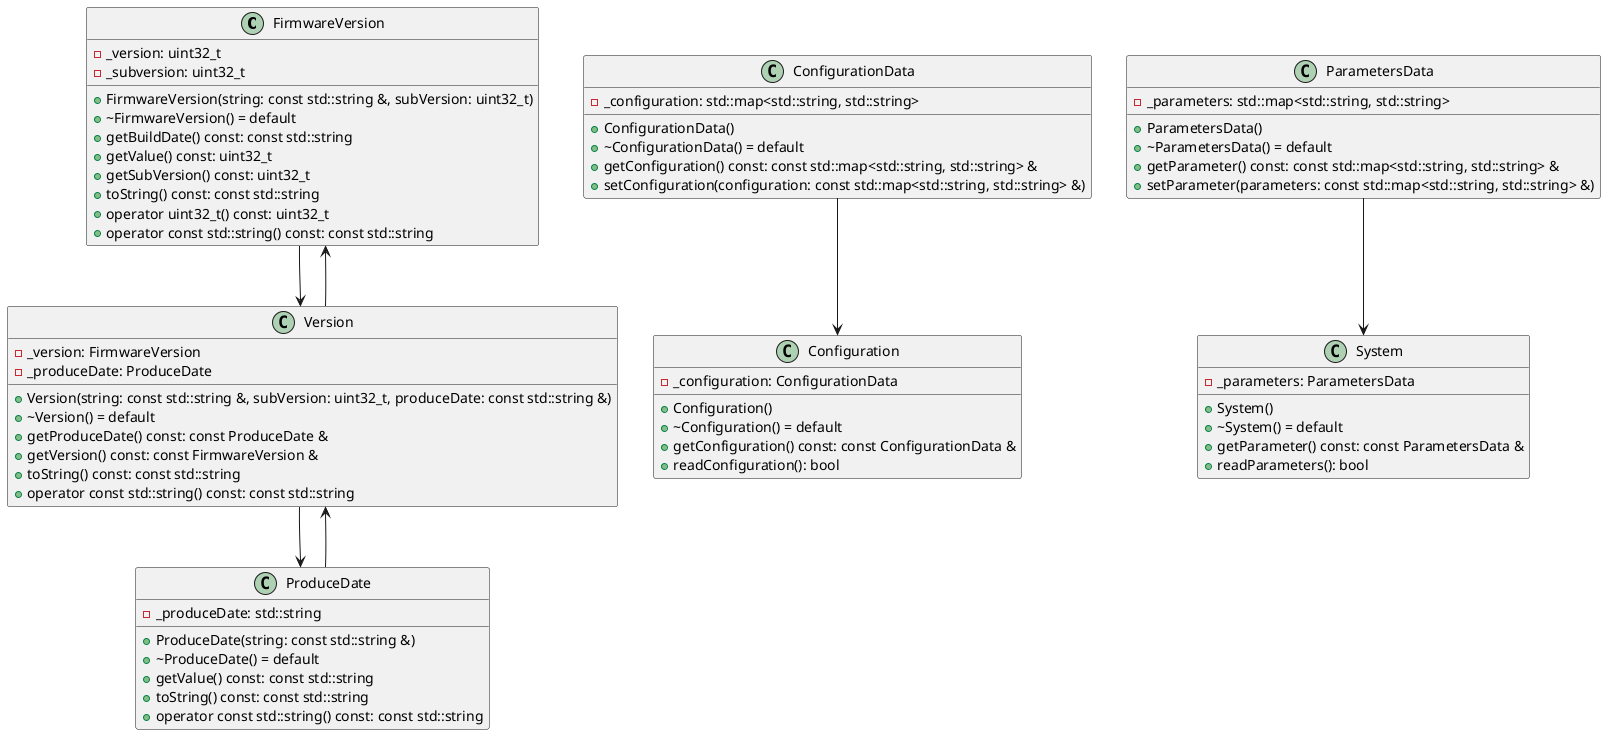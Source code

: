 @startuml inline_umlgraph_1.png
class FirmwareVersion {
- _version: uint32_t
- _subversion: uint32_t
+ FirmwareVersion(string: const std::string &, subVersion: uint32_t)
+ ~FirmwareVersion() = default
+ getBuildDate() const: const std::string
+ getValue() const: uint32_t
+ getSubVersion() const: uint32_t
+ toString() const: const std::string
+ operator uint32_t() const: uint32_t
+ operator const std::string() const: const std::string
}

class Configuration {
- _configuration: ConfigurationData
+ Configuration()
+ ~Configuration() = default
+ getConfiguration() const: const ConfigurationData &
+ readConfiguration(): bool
}

class ConfigurationData {
- _configuration: std::map<std::string, std::string>
+ ConfigurationData()
+ ~ConfigurationData() = default
+ getConfiguration() const: const std::map<std::string, std::string> &
+ setConfiguration(configuration: const std::map<std::string, std::string> &)
}

class ParametersData {
- _parameters: std::map<std::string, std::string>
+ ParametersData()
+ ~ParametersData() = default
+ getParameter() const: const std::map<std::string, std::string> &
+ setParameter(parameters: const std::map<std::string, std::string> &)
}

class System {
- _parameters: ParametersData
+ System()
+ ~System() = default
+ getParameter() const: const ParametersData &
+ readParameters(): bool
}

class ProduceDate {
- _produceDate: std::string
+ ProduceDate(string: const std::string &)
+ ~ProduceDate() = default
+ getValue() const: const std::string
+ toString() const: const std::string
+ operator const std::string() const: const std::string
}

class Version {
- _version: FirmwareVersion
- _produceDate: ProduceDate
+ Version(string: const std::string &, subVersion: uint32_t, produceDate: const std::string &)
+ ~Version() = default
+ getProduceDate() const: const ProduceDate &
+ getVersion() const: const FirmwareVersion &
+ toString() const: const std::string
+ operator const std::string() const: const std::string
}

ConfigurationData --> Configuration
ParametersData --> System  
FirmwareVersion --> Version
ProduceDate --> Version
Version --> FirmwareVersion
Version --> ProduceDate
@enduml
